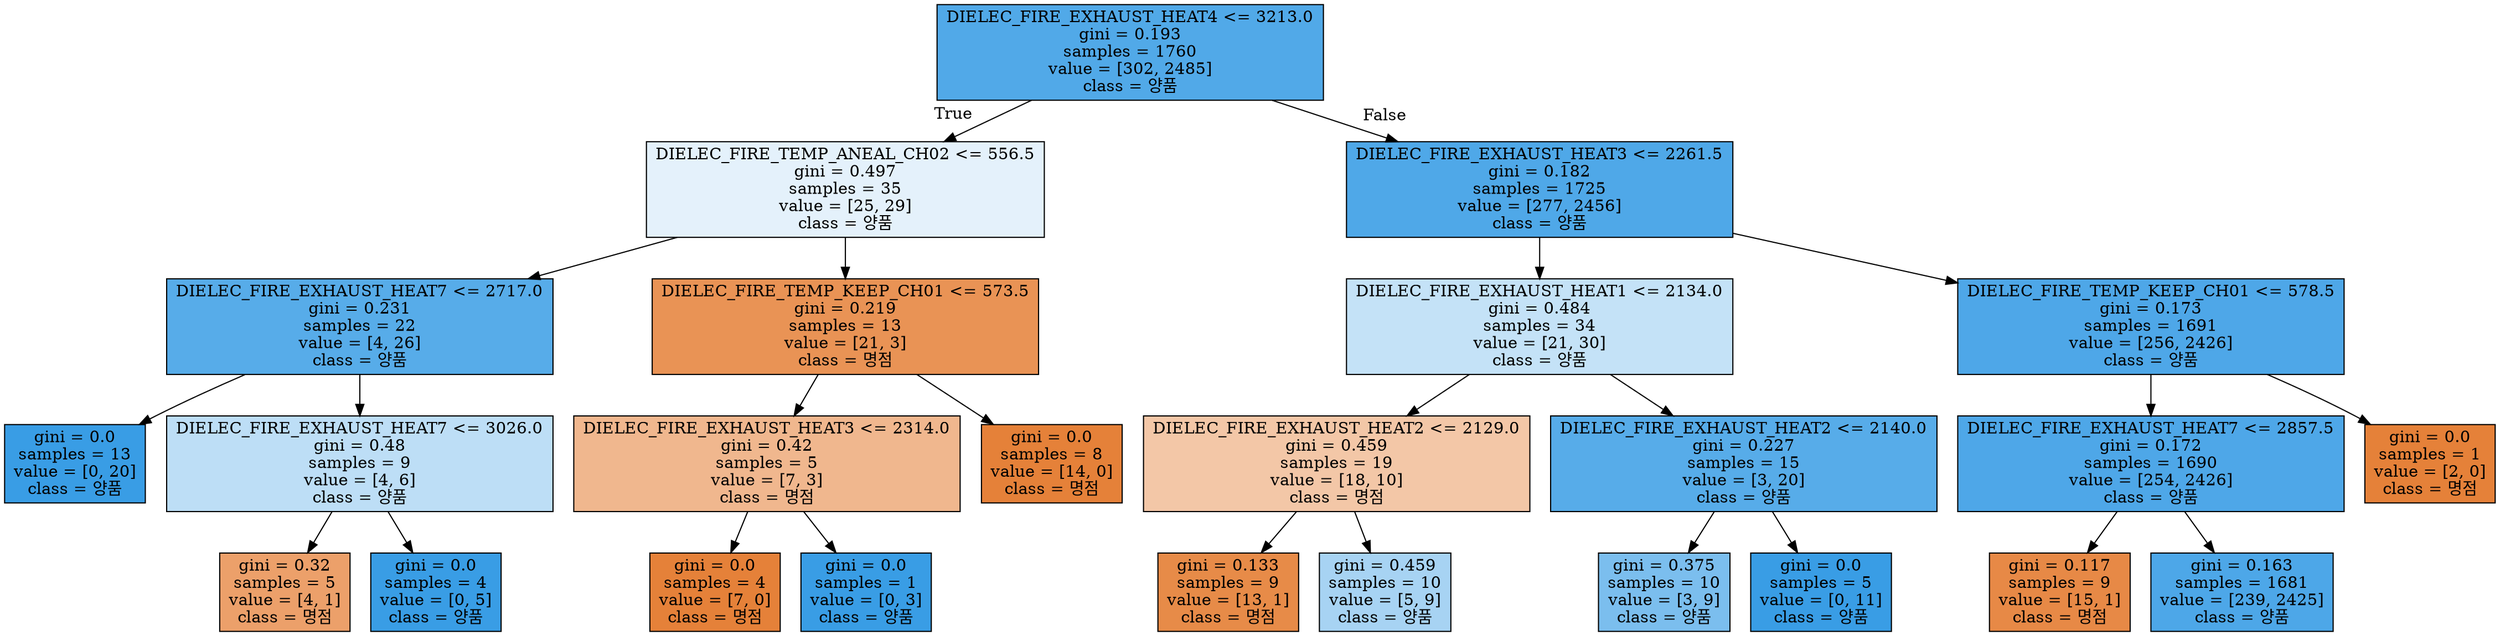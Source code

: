 digraph Tree {
node [shape=box, style="filled", color="black"] ;
0 [label="DIELEC_FIRE_EXHAUST_HEAT4 <= 3213.0\ngini = 0.193\nsamples = 1760\nvalue = [302, 2485]\nclass = 양품", fillcolor="#51a9e8"] ;
1 [label="DIELEC_FIRE_TEMP_ANEAL_CH02 <= 556.5\ngini = 0.497\nsamples = 35\nvalue = [25, 29]\nclass = 양품", fillcolor="#e4f1fb"] ;
0 -> 1 [labeldistance=2.5, labelangle=45, headlabel="True"] ;
2 [label="DIELEC_FIRE_EXHAUST_HEAT7 <= 2717.0\ngini = 0.231\nsamples = 22\nvalue = [4, 26]\nclass = 양품", fillcolor="#57ace9"] ;
1 -> 2 ;
3 [label="gini = 0.0\nsamples = 13\nvalue = [0, 20]\nclass = 양품", fillcolor="#399de5"] ;
2 -> 3 ;
4 [label="DIELEC_FIRE_EXHAUST_HEAT7 <= 3026.0\ngini = 0.48\nsamples = 9\nvalue = [4, 6]\nclass = 양품", fillcolor="#bddef6"] ;
2 -> 4 ;
5 [label="gini = 0.32\nsamples = 5\nvalue = [4, 1]\nclass = 명점", fillcolor="#eca06a"] ;
4 -> 5 ;
6 [label="gini = 0.0\nsamples = 4\nvalue = [0, 5]\nclass = 양품", fillcolor="#399de5"] ;
4 -> 6 ;
7 [label="DIELEC_FIRE_TEMP_KEEP_CH01 <= 573.5\ngini = 0.219\nsamples = 13\nvalue = [21, 3]\nclass = 명점", fillcolor="#e99355"] ;
1 -> 7 ;
8 [label="DIELEC_FIRE_EXHAUST_HEAT3 <= 2314.0\ngini = 0.42\nsamples = 5\nvalue = [7, 3]\nclass = 명점", fillcolor="#f0b78e"] ;
7 -> 8 ;
9 [label="gini = 0.0\nsamples = 4\nvalue = [7, 0]\nclass = 명점", fillcolor="#e58139"] ;
8 -> 9 ;
10 [label="gini = 0.0\nsamples = 1\nvalue = [0, 3]\nclass = 양품", fillcolor="#399de5"] ;
8 -> 10 ;
11 [label="gini = 0.0\nsamples = 8\nvalue = [14, 0]\nclass = 명점", fillcolor="#e58139"] ;
7 -> 11 ;
12 [label="DIELEC_FIRE_EXHAUST_HEAT3 <= 2261.5\ngini = 0.182\nsamples = 1725\nvalue = [277, 2456]\nclass = 양품", fillcolor="#4fa8e8"] ;
0 -> 12 [labeldistance=2.5, labelangle=-45, headlabel="False"] ;
13 [label="DIELEC_FIRE_EXHAUST_HEAT1 <= 2134.0\ngini = 0.484\nsamples = 34\nvalue = [21, 30]\nclass = 양품", fillcolor="#c4e2f7"] ;
12 -> 13 ;
14 [label="DIELEC_FIRE_EXHAUST_HEAT2 <= 2129.0\ngini = 0.459\nsamples = 19\nvalue = [18, 10]\nclass = 명점", fillcolor="#f3c7a7"] ;
13 -> 14 ;
15 [label="gini = 0.133\nsamples = 9\nvalue = [13, 1]\nclass = 명점", fillcolor="#e78b48"] ;
14 -> 15 ;
16 [label="gini = 0.459\nsamples = 10\nvalue = [5, 9]\nclass = 양품", fillcolor="#a7d3f3"] ;
14 -> 16 ;
17 [label="DIELEC_FIRE_EXHAUST_HEAT2 <= 2140.0\ngini = 0.227\nsamples = 15\nvalue = [3, 20]\nclass = 양품", fillcolor="#57ace9"] ;
13 -> 17 ;
18 [label="gini = 0.375\nsamples = 10\nvalue = [3, 9]\nclass = 양품", fillcolor="#7bbeee"] ;
17 -> 18 ;
19 [label="gini = 0.0\nsamples = 5\nvalue = [0, 11]\nclass = 양품", fillcolor="#399de5"] ;
17 -> 19 ;
20 [label="DIELEC_FIRE_TEMP_KEEP_CH01 <= 578.5\ngini = 0.173\nsamples = 1691\nvalue = [256, 2426]\nclass = 양품", fillcolor="#4ea7e8"] ;
12 -> 20 ;
21 [label="DIELEC_FIRE_EXHAUST_HEAT7 <= 2857.5\ngini = 0.172\nsamples = 1690\nvalue = [254, 2426]\nclass = 양품", fillcolor="#4ea7e8"] ;
20 -> 21 ;
22 [label="gini = 0.117\nsamples = 9\nvalue = [15, 1]\nclass = 명점", fillcolor="#e78946"] ;
21 -> 22 ;
23 [label="gini = 0.163\nsamples = 1681\nvalue = [239, 2425]\nclass = 양품", fillcolor="#4da7e8"] ;
21 -> 23 ;
24 [label="gini = 0.0\nsamples = 1\nvalue = [2, 0]\nclass = 명점", fillcolor="#e58139"] ;
20 -> 24 ;
}